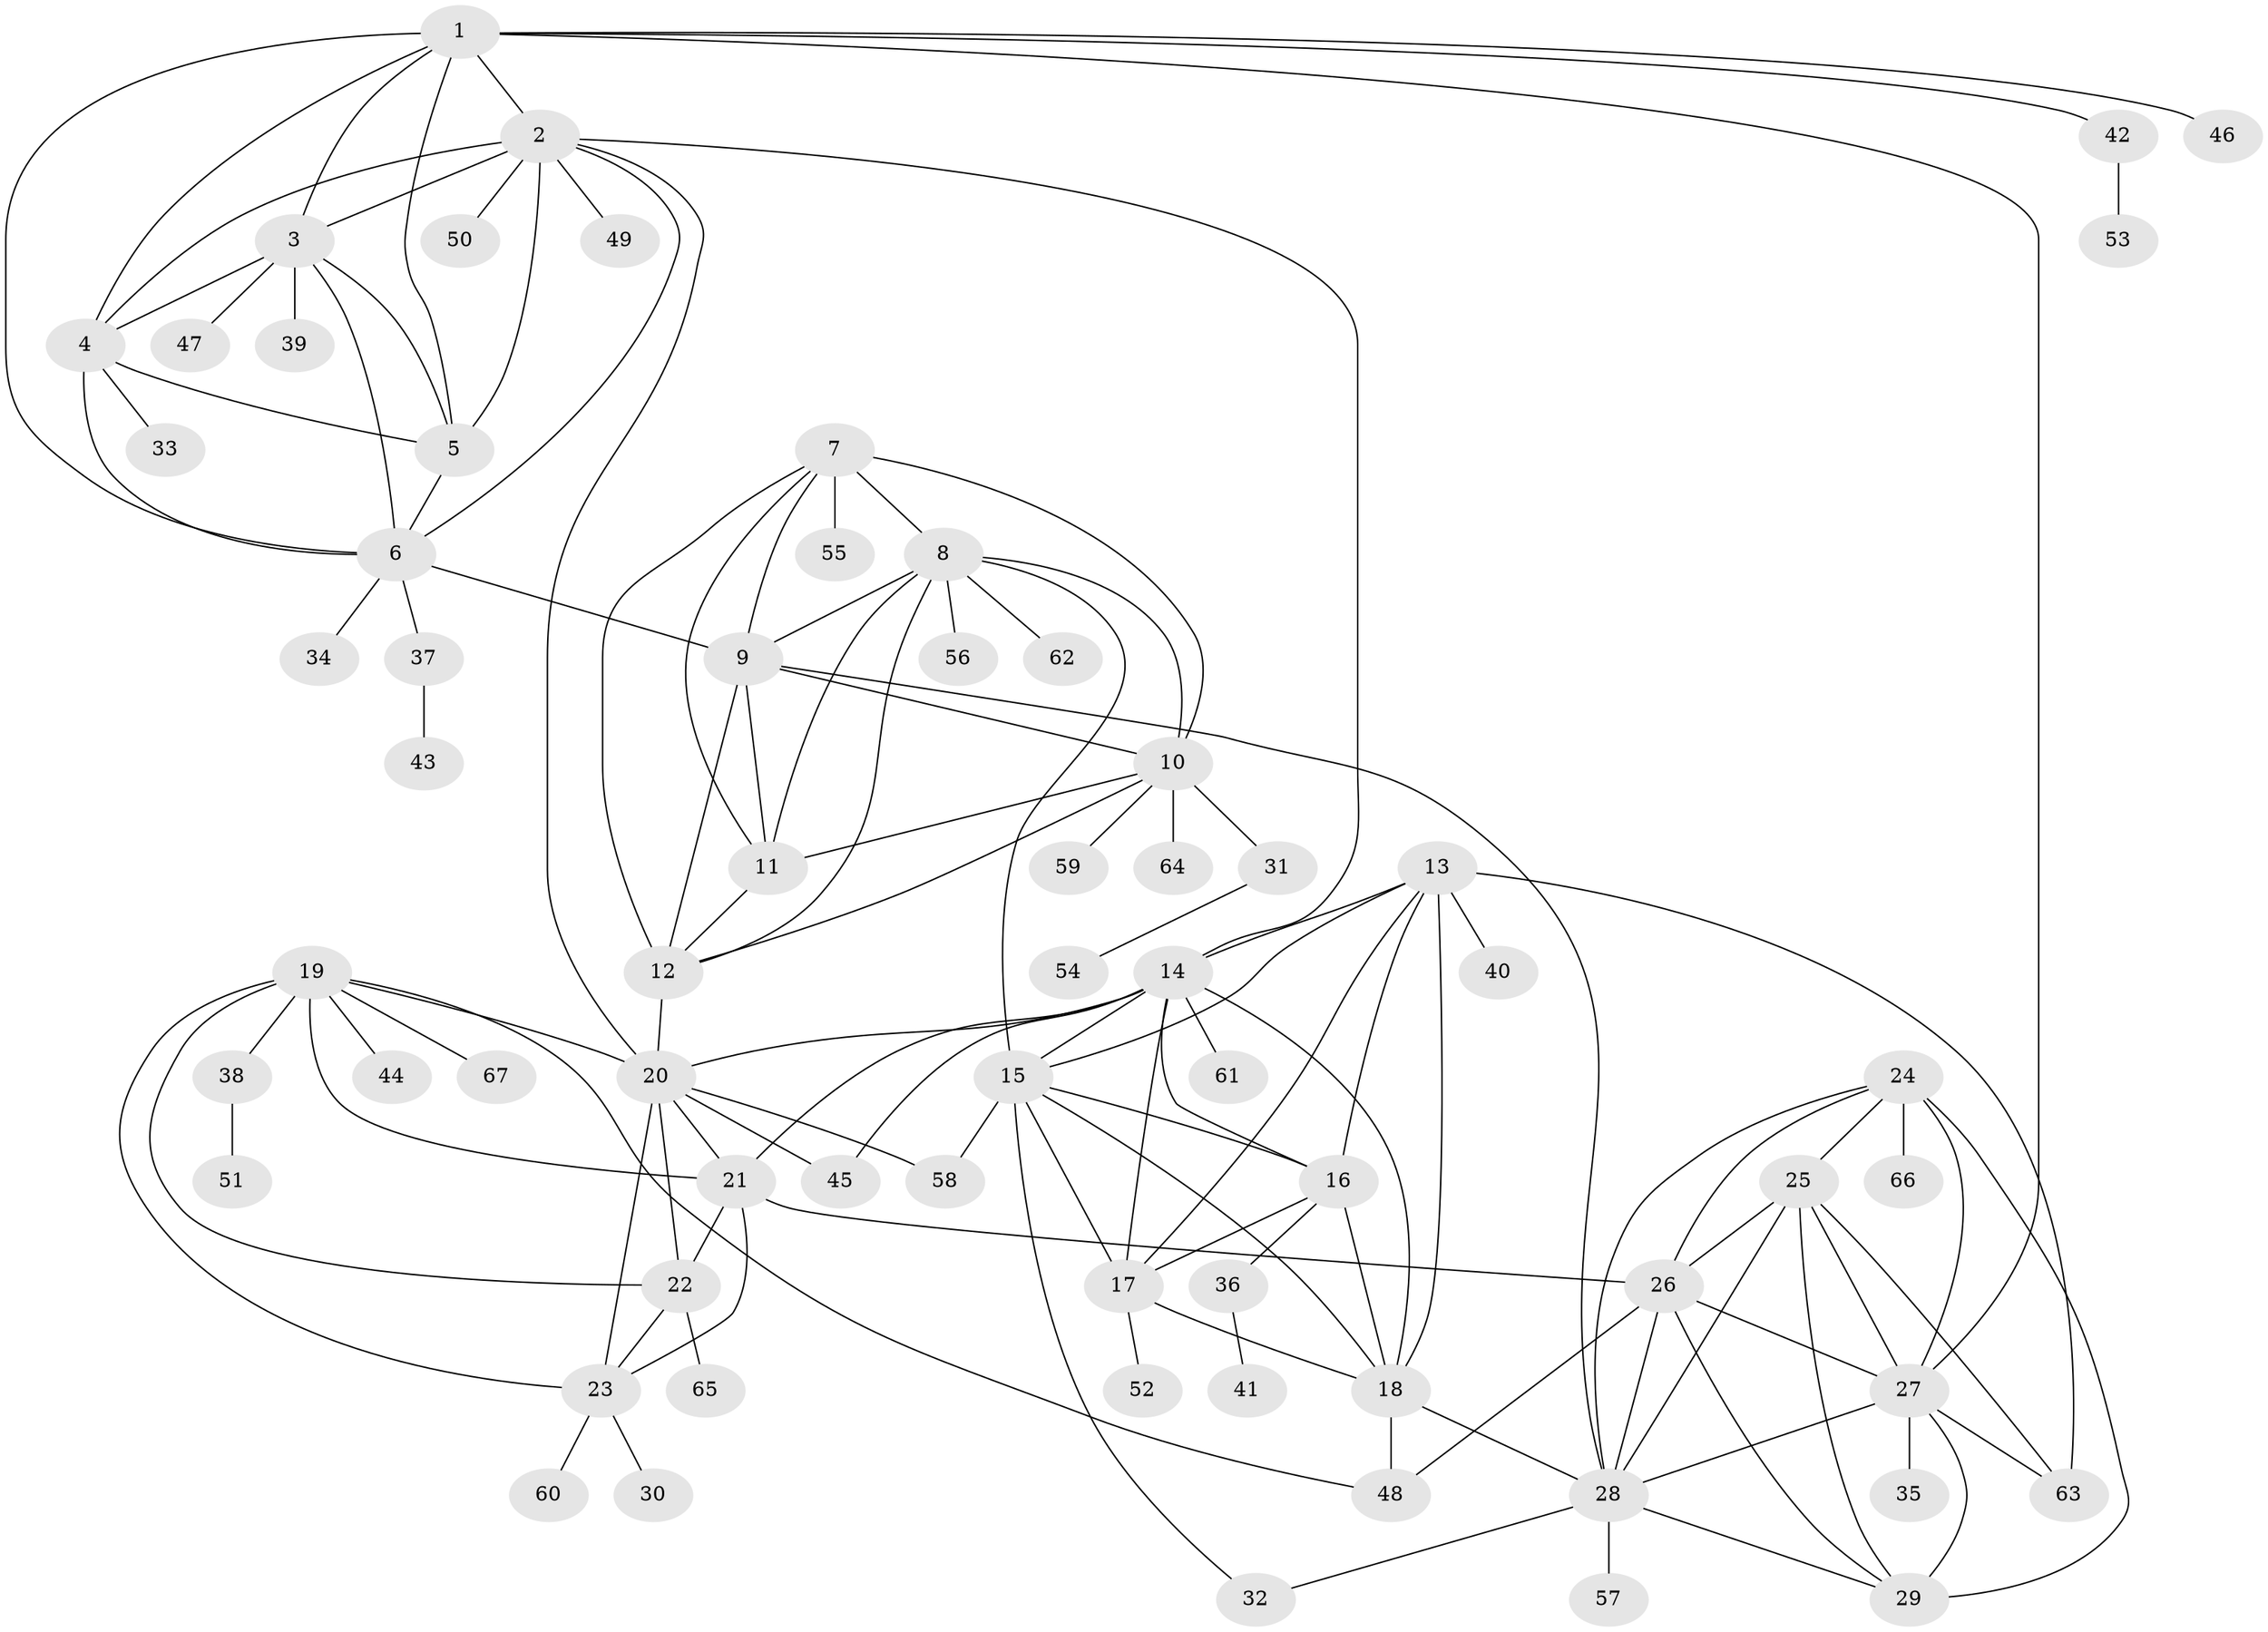 // original degree distribution, {9: 0.030303030303030304, 10: 0.030303030303030304, 11: 0.015151515151515152, 7: 0.06060606060606061, 6: 0.015151515151515152, 8: 0.045454545454545456, 12: 0.022727272727272728, 5: 0.007575757575757576, 1: 0.5909090909090909, 2: 0.12121212121212122, 3: 0.05303030303030303, 4: 0.007575757575757576}
// Generated by graph-tools (version 1.1) at 2025/37/03/09/25 02:37:37]
// undirected, 67 vertices, 126 edges
graph export_dot {
graph [start="1"]
  node [color=gray90,style=filled];
  1;
  2;
  3;
  4;
  5;
  6;
  7;
  8;
  9;
  10;
  11;
  12;
  13;
  14;
  15;
  16;
  17;
  18;
  19;
  20;
  21;
  22;
  23;
  24;
  25;
  26;
  27;
  28;
  29;
  30;
  31;
  32;
  33;
  34;
  35;
  36;
  37;
  38;
  39;
  40;
  41;
  42;
  43;
  44;
  45;
  46;
  47;
  48;
  49;
  50;
  51;
  52;
  53;
  54;
  55;
  56;
  57;
  58;
  59;
  60;
  61;
  62;
  63;
  64;
  65;
  66;
  67;
  1 -- 2 [weight=1.0];
  1 -- 3 [weight=1.0];
  1 -- 4 [weight=1.0];
  1 -- 5 [weight=1.0];
  1 -- 6 [weight=1.0];
  1 -- 27 [weight=1.0];
  1 -- 42 [weight=1.0];
  1 -- 46 [weight=1.0];
  2 -- 3 [weight=1.0];
  2 -- 4 [weight=1.0];
  2 -- 5 [weight=1.0];
  2 -- 6 [weight=1.0];
  2 -- 14 [weight=1.0];
  2 -- 20 [weight=1.0];
  2 -- 49 [weight=1.0];
  2 -- 50 [weight=1.0];
  3 -- 4 [weight=1.0];
  3 -- 5 [weight=1.0];
  3 -- 6 [weight=1.0];
  3 -- 39 [weight=4.0];
  3 -- 47 [weight=1.0];
  4 -- 5 [weight=1.0];
  4 -- 6 [weight=1.0];
  4 -- 33 [weight=1.0];
  5 -- 6 [weight=1.0];
  6 -- 9 [weight=1.0];
  6 -- 34 [weight=1.0];
  6 -- 37 [weight=1.0];
  7 -- 8 [weight=1.0];
  7 -- 9 [weight=1.0];
  7 -- 10 [weight=1.0];
  7 -- 11 [weight=1.0];
  7 -- 12 [weight=1.0];
  7 -- 55 [weight=1.0];
  8 -- 9 [weight=1.0];
  8 -- 10 [weight=1.0];
  8 -- 11 [weight=1.0];
  8 -- 12 [weight=1.0];
  8 -- 15 [weight=1.0];
  8 -- 56 [weight=1.0];
  8 -- 62 [weight=1.0];
  9 -- 10 [weight=1.0];
  9 -- 11 [weight=3.0];
  9 -- 12 [weight=1.0];
  9 -- 28 [weight=1.0];
  10 -- 11 [weight=1.0];
  10 -- 12 [weight=1.0];
  10 -- 31 [weight=1.0];
  10 -- 59 [weight=1.0];
  10 -- 64 [weight=3.0];
  11 -- 12 [weight=1.0];
  12 -- 20 [weight=1.0];
  13 -- 14 [weight=1.0];
  13 -- 15 [weight=1.0];
  13 -- 16 [weight=1.0];
  13 -- 17 [weight=1.0];
  13 -- 18 [weight=1.0];
  13 -- 40 [weight=2.0];
  13 -- 63 [weight=1.0];
  14 -- 15 [weight=1.0];
  14 -- 16 [weight=1.0];
  14 -- 17 [weight=1.0];
  14 -- 18 [weight=1.0];
  14 -- 20 [weight=1.0];
  14 -- 21 [weight=1.0];
  14 -- 45 [weight=1.0];
  14 -- 61 [weight=2.0];
  15 -- 16 [weight=1.0];
  15 -- 17 [weight=1.0];
  15 -- 18 [weight=1.0];
  15 -- 32 [weight=1.0];
  15 -- 58 [weight=2.0];
  16 -- 17 [weight=1.0];
  16 -- 18 [weight=1.0];
  16 -- 36 [weight=1.0];
  17 -- 18 [weight=1.0];
  17 -- 52 [weight=1.0];
  18 -- 28 [weight=1.0];
  18 -- 48 [weight=1.0];
  19 -- 20 [weight=2.0];
  19 -- 21 [weight=1.0];
  19 -- 22 [weight=1.0];
  19 -- 23 [weight=1.0];
  19 -- 38 [weight=3.0];
  19 -- 44 [weight=1.0];
  19 -- 48 [weight=1.0];
  19 -- 67 [weight=1.0];
  20 -- 21 [weight=2.0];
  20 -- 22 [weight=5.0];
  20 -- 23 [weight=2.0];
  20 -- 45 [weight=1.0];
  20 -- 58 [weight=1.0];
  21 -- 22 [weight=1.0];
  21 -- 23 [weight=1.0];
  21 -- 26 [weight=1.0];
  22 -- 23 [weight=1.0];
  22 -- 65 [weight=1.0];
  23 -- 30 [weight=1.0];
  23 -- 60 [weight=1.0];
  24 -- 25 [weight=1.0];
  24 -- 26 [weight=1.0];
  24 -- 27 [weight=1.0];
  24 -- 28 [weight=1.0];
  24 -- 29 [weight=2.0];
  24 -- 66 [weight=1.0];
  25 -- 26 [weight=1.0];
  25 -- 27 [weight=1.0];
  25 -- 28 [weight=1.0];
  25 -- 29 [weight=1.0];
  25 -- 63 [weight=1.0];
  26 -- 27 [weight=1.0];
  26 -- 28 [weight=1.0];
  26 -- 29 [weight=1.0];
  26 -- 48 [weight=1.0];
  27 -- 28 [weight=1.0];
  27 -- 29 [weight=1.0];
  27 -- 35 [weight=4.0];
  27 -- 63 [weight=1.0];
  28 -- 29 [weight=1.0];
  28 -- 32 [weight=1.0];
  28 -- 57 [weight=1.0];
  31 -- 54 [weight=1.0];
  36 -- 41 [weight=1.0];
  37 -- 43 [weight=2.0];
  38 -- 51 [weight=1.0];
  42 -- 53 [weight=1.0];
}
